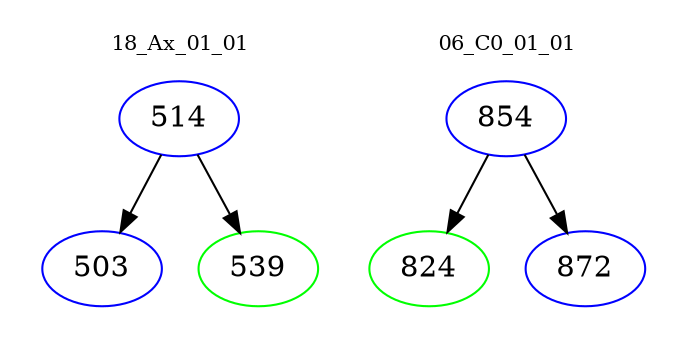 digraph{
subgraph cluster_0 {
color = white
label = "18_Ax_01_01";
fontsize=10;
T0_514 [label="514", color="blue"]
T0_514 -> T0_503 [color="black"]
T0_503 [label="503", color="blue"]
T0_514 -> T0_539 [color="black"]
T0_539 [label="539", color="green"]
}
subgraph cluster_1 {
color = white
label = "06_C0_01_01";
fontsize=10;
T1_854 [label="854", color="blue"]
T1_854 -> T1_824 [color="black"]
T1_824 [label="824", color="green"]
T1_854 -> T1_872 [color="black"]
T1_872 [label="872", color="blue"]
}
}
